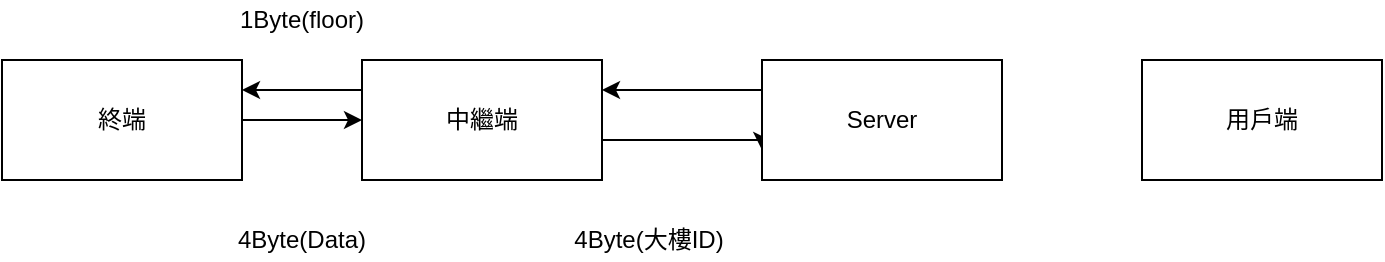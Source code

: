 <mxfile version="10.5.3" type="github"><diagram id="xskCrXV-9ob9IbtorP5F" name="Page-1"><mxGraphModel dx="1394" dy="688" grid="1" gridSize="10" guides="1" tooltips="1" connect="1" arrows="1" fold="1" page="1" pageScale="1" pageWidth="827" pageHeight="1169" math="0" shadow="0"><root><mxCell id="0"/><mxCell id="1" parent="0"/><mxCell id="lrPv2gf4b20HamFweoCR-5" style="edgeStyle=orthogonalEdgeStyle;rounded=0;orthogonalLoop=1;jettySize=auto;html=1;exitX=1;exitY=0.5;exitDx=0;exitDy=0;entryX=0;entryY=0.5;entryDx=0;entryDy=0;" edge="1" parent="1" source="lrPv2gf4b20HamFweoCR-1" target="lrPv2gf4b20HamFweoCR-2"><mxGeometry relative="1" as="geometry"/></mxCell><mxCell id="lrPv2gf4b20HamFweoCR-1" value="&lt;span&gt;終端&lt;/span&gt;" style="rounded=0;whiteSpace=wrap;html=1;" vertex="1" parent="1"><mxGeometry x="90" y="160" width="120" height="60" as="geometry"/></mxCell><mxCell id="lrPv2gf4b20HamFweoCR-8" style="edgeStyle=orthogonalEdgeStyle;rounded=0;orthogonalLoop=1;jettySize=auto;html=1;exitX=0;exitY=0.25;exitDx=0;exitDy=0;entryX=1;entryY=0.25;entryDx=0;entryDy=0;" edge="1" parent="1" source="lrPv2gf4b20HamFweoCR-2" target="lrPv2gf4b20HamFweoCR-1"><mxGeometry relative="1" as="geometry"/></mxCell><mxCell id="lrPv2gf4b20HamFweoCR-9" style="edgeStyle=orthogonalEdgeStyle;rounded=0;orthogonalLoop=1;jettySize=auto;html=1;exitX=1;exitY=0.75;exitDx=0;exitDy=0;entryX=0;entryY=0.75;entryDx=0;entryDy=0;" edge="1" parent="1" source="lrPv2gf4b20HamFweoCR-2" target="lrPv2gf4b20HamFweoCR-3"><mxGeometry relative="1" as="geometry"><Array as="points"><mxPoint x="390" y="200"/><mxPoint x="470" y="200"/></Array></mxGeometry></mxCell><mxCell id="lrPv2gf4b20HamFweoCR-2" value="&lt;span&gt;中繼端&lt;/span&gt;&lt;br&gt;" style="rounded=0;whiteSpace=wrap;html=1;" vertex="1" parent="1"><mxGeometry x="270" y="160" width="120" height="60" as="geometry"/></mxCell><mxCell id="lrPv2gf4b20HamFweoCR-10" style="edgeStyle=orthogonalEdgeStyle;rounded=0;orthogonalLoop=1;jettySize=auto;html=1;exitX=0;exitY=0.25;exitDx=0;exitDy=0;entryX=1;entryY=0.25;entryDx=0;entryDy=0;" edge="1" parent="1" source="lrPv2gf4b20HamFweoCR-3" target="lrPv2gf4b20HamFweoCR-2"><mxGeometry relative="1" as="geometry"/></mxCell><mxCell id="lrPv2gf4b20HamFweoCR-3" value="&lt;span&gt;Server&lt;/span&gt;" style="rounded=0;whiteSpace=wrap;html=1;" vertex="1" parent="1"><mxGeometry x="470" y="160" width="120" height="60" as="geometry"/></mxCell><mxCell id="lrPv2gf4b20HamFweoCR-4" value="&lt;span&gt;用戶端&lt;/span&gt;" style="rounded=0;whiteSpace=wrap;html=1;" vertex="1" parent="1"><mxGeometry x="660" y="160" width="120" height="60" as="geometry"/></mxCell><mxCell id="lrPv2gf4b20HamFweoCR-6" value="1Byte(floor)" style="text;html=1;strokeColor=none;fillColor=none;align=center;verticalAlign=middle;whiteSpace=wrap;rounded=0;" vertex="1" parent="1"><mxGeometry x="220" y="130" width="40" height="20" as="geometry"/></mxCell><mxCell id="lrPv2gf4b20HamFweoCR-7" value="4Byte(Data)" style="text;html=1;strokeColor=none;fillColor=none;align=center;verticalAlign=middle;whiteSpace=wrap;rounded=0;" vertex="1" parent="1"><mxGeometry x="220" y="240" width="40" height="20" as="geometry"/></mxCell><mxCell id="lrPv2gf4b20HamFweoCR-11" value="4Byte(大樓ID)" style="text;html=1;strokeColor=none;fillColor=none;align=center;verticalAlign=middle;whiteSpace=wrap;rounded=0;" vertex="1" parent="1"><mxGeometry x="335" y="240" width="157" height="20" as="geometry"/></mxCell></root></mxGraphModel></diagram></mxfile>